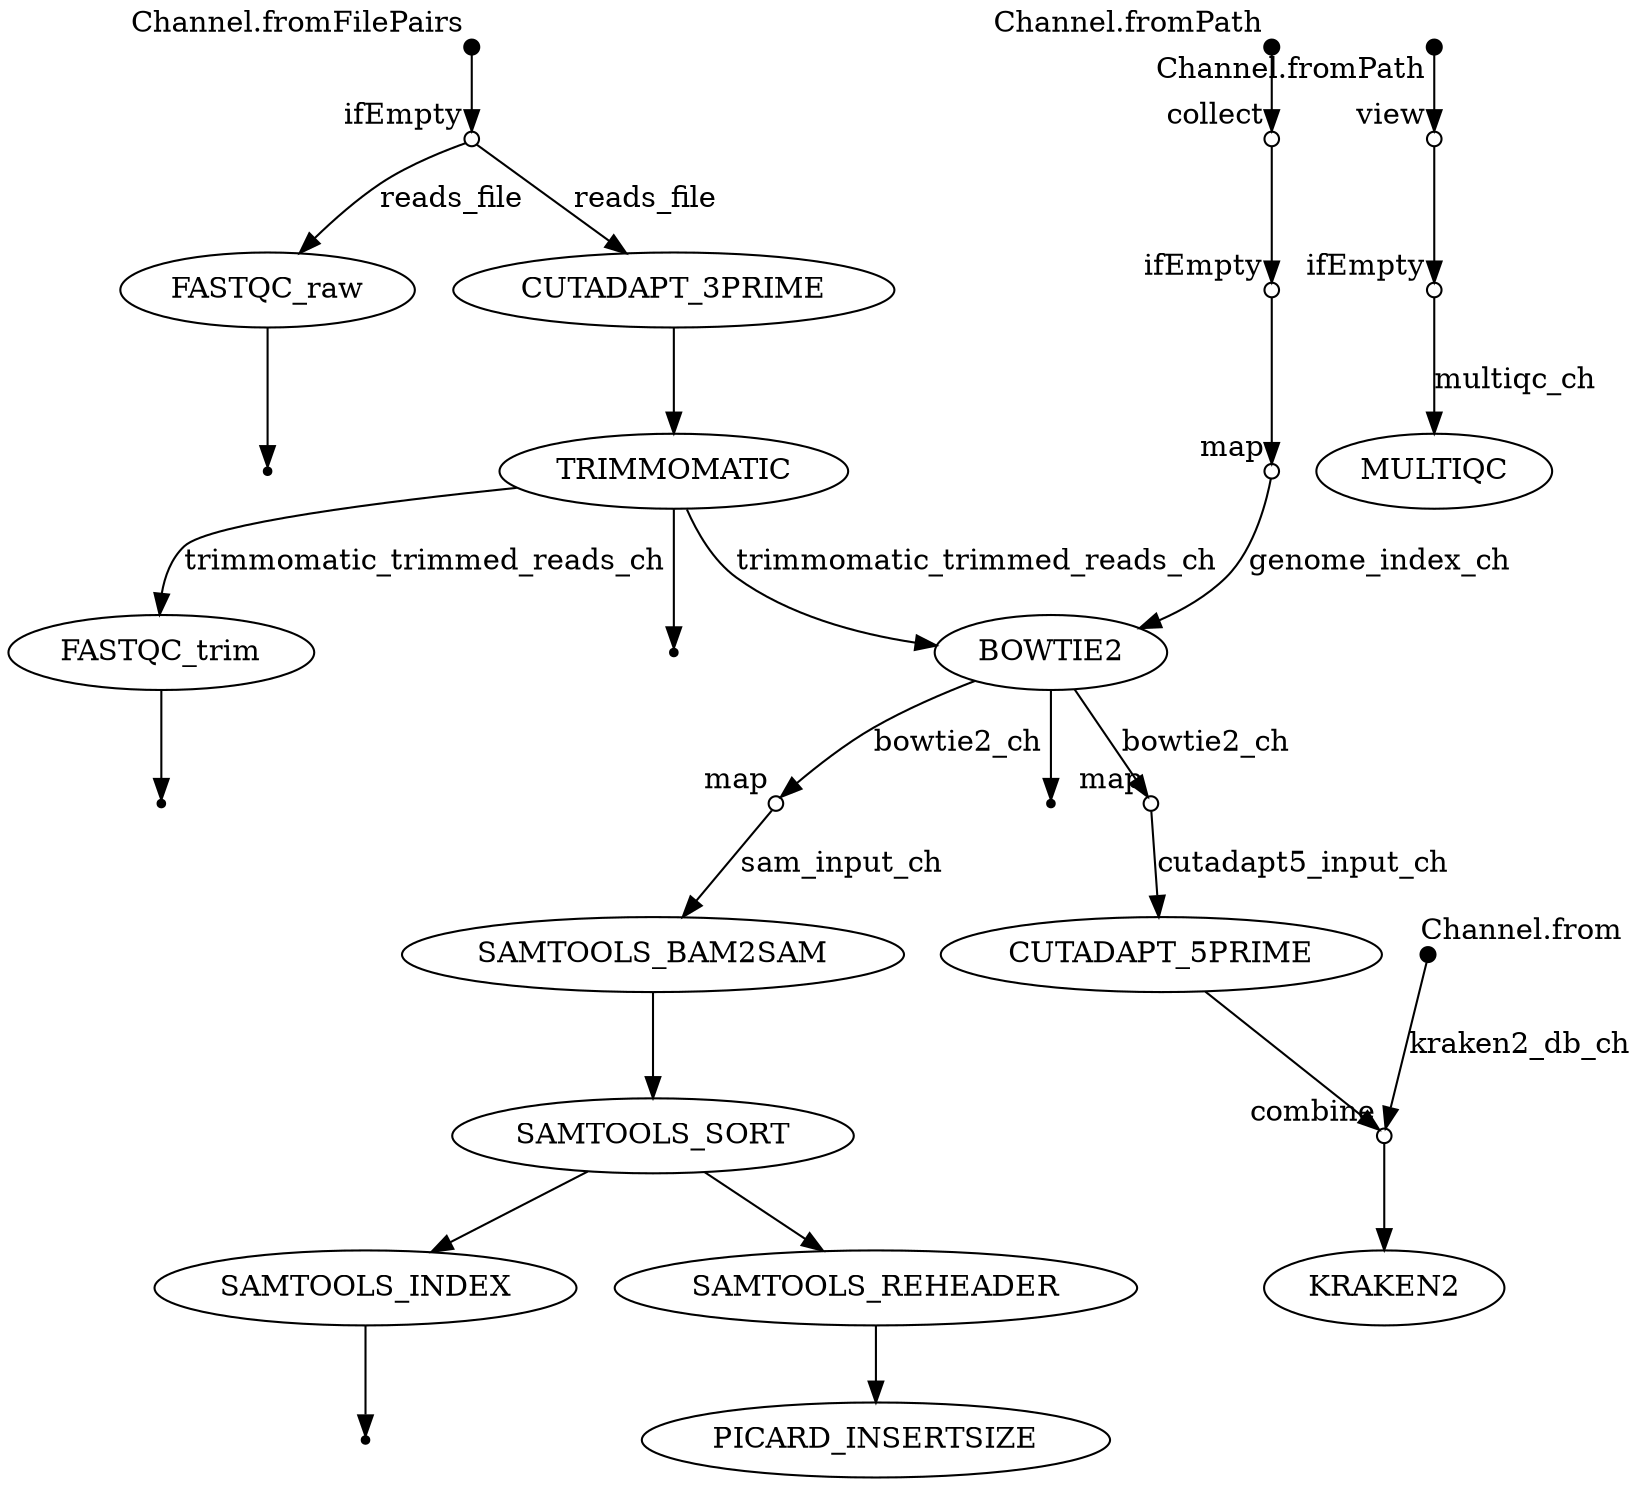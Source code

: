 digraph "flow" {
v0 [shape=point,label="",fixedsize=true,width=0.1,xlabel="Channel.fromFilePairs"];
v1 [shape=circle,label="",fixedsize=true,width=0.1,xlabel="ifEmpty"];
v0 -> v1;

v1 [shape=circle,label="",fixedsize=true,width=0.1,xlabel="ifEmpty"];
v2 [label="FASTQC_raw"];
v1 -> v2 [label="reads_file"];

v2 [label="FASTQC_raw"];
v3 [shape=point];
v2 -> v3;

v1 [shape=circle,label="",fixedsize=true,width=0.1,xlabel="ifEmpty"];
v4 [label="CUTADAPT_3PRIME"];
v1 -> v4 [label="reads_file"];

v4 [label="CUTADAPT_3PRIME"];
v5 [label="TRIMMOMATIC"];
v4 -> v5;

v5 [label="TRIMMOMATIC"];
v7 [label="FASTQC_trim"];
v5 -> v7 [label="trimmomatic_trimmed_reads_ch"];

v5 [label="TRIMMOMATIC"];
v6 [shape=point];
v5 -> v6;

v7 [label="FASTQC_trim"];
v8 [shape=point];
v7 -> v8;

v9 [shape=point,label="",fixedsize=true,width=0.1,xlabel="Channel.fromPath"];
v10 [shape=circle,label="",fixedsize=true,width=0.1,xlabel="collect"];
v9 -> v10;

v10 [shape=circle,label="",fixedsize=true,width=0.1,xlabel="collect"];
v11 [shape=circle,label="",fixedsize=true,width=0.1,xlabel="ifEmpty"];
v10 -> v11;

v11 [shape=circle,label="",fixedsize=true,width=0.1,xlabel="ifEmpty"];
v12 [shape=circle,label="",fixedsize=true,width=0.1,xlabel="map"];
v11 -> v12;

v12 [shape=circle,label="",fixedsize=true,width=0.1,xlabel="map"];
v13 [label="BOWTIE2"];
v12 -> v13 [label="genome_index_ch"];

v5 [label="TRIMMOMATIC"];
v13 [label="BOWTIE2"];
v5 -> v13 [label="trimmomatic_trimmed_reads_ch"];

v13 [label="BOWTIE2"];
v15 [shape=circle,label="",fixedsize=true,width=0.1,xlabel="map"];
v13 -> v15 [label="bowtie2_ch"];

v13 [label="BOWTIE2"];
v14 [shape=point];
v13 -> v14;

v15 [shape=circle,label="",fixedsize=true,width=0.1,xlabel="map"];
v16 [label="SAMTOOLS_BAM2SAM"];
v15 -> v16 [label="sam_input_ch"];

v16 [label="SAMTOOLS_BAM2SAM"];
v17 [label="SAMTOOLS_SORT"];
v16 -> v17;

v17 [label="SAMTOOLS_SORT"];
v18 [label="SAMTOOLS_INDEX"];
v17 -> v18;

v18 [label="SAMTOOLS_INDEX"];
v19 [shape=point];
v18 -> v19;

v17 [label="SAMTOOLS_SORT"];
v20 [label="SAMTOOLS_REHEADER"];
v17 -> v20;

v20 [label="SAMTOOLS_REHEADER"];
v21 [label="PICARD_INSERTSIZE"];
v20 -> v21;

v13 [label="BOWTIE2"];
v22 [shape=circle,label="",fixedsize=true,width=0.1,xlabel="map"];
v13 -> v22 [label="bowtie2_ch"];

v22 [shape=circle,label="",fixedsize=true,width=0.1,xlabel="map"];
v23 [label="CUTADAPT_5PRIME"];
v22 -> v23 [label="cutadapt5_input_ch"];

v23 [label="CUTADAPT_5PRIME"];
v25 [shape=circle,label="",fixedsize=true,width=0.1,xlabel="combine"];
v23 -> v25;

v24 [shape=point,label="",fixedsize=true,width=0.1,xlabel="Channel.from"];
v25 [shape=circle,label="",fixedsize=true,width=0.1,xlabel="combine"];
v24 -> v25 [label="kraken2_db_ch"];

v25 [shape=circle,label="",fixedsize=true,width=0.1,xlabel="combine"];
v26 [label="KRAKEN2"];
v25 -> v26;

v27 [shape=point,label="",fixedsize=true,width=0.1,xlabel="Channel.fromPath"];
v28 [shape=circle,label="",fixedsize=true,width=0.1,xlabel="view"];
v27 -> v28;

v28 [shape=circle,label="",fixedsize=true,width=0.1,xlabel="view"];
v29 [shape=circle,label="",fixedsize=true,width=0.1,xlabel="ifEmpty"];
v28 -> v29;

v29 [shape=circle,label="",fixedsize=true,width=0.1,xlabel="ifEmpty"];
v30 [label="MULTIQC"];
v29 -> v30 [label="multiqc_ch"];

}
